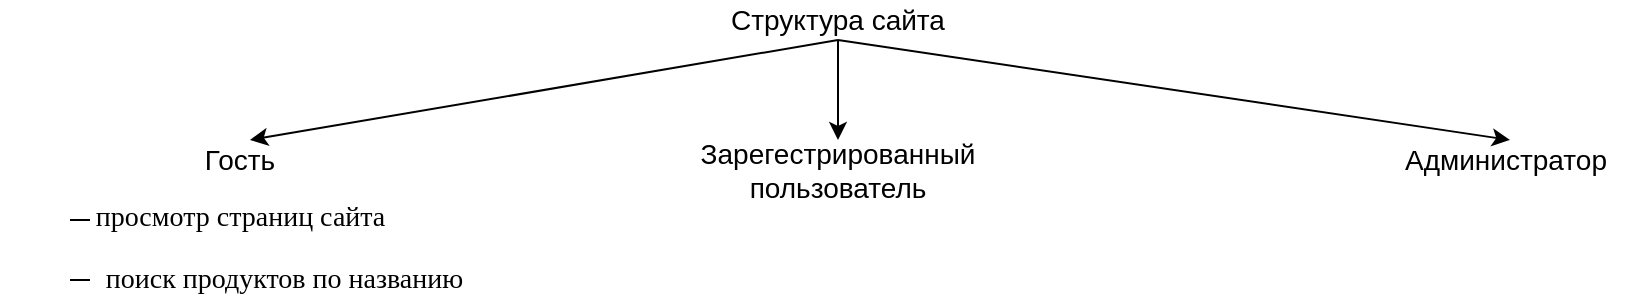 <mxfile version="14.0.1" type="device"><diagram id="NurQ5BKhSRoFNz9aTx6X" name="Page-1"><mxGraphModel dx="1115" dy="161" grid="1" gridSize="10" guides="1" tooltips="1" connect="1" arrows="1" fold="1" page="1" pageScale="1" pageWidth="827" pageHeight="1169" math="0" shadow="0"><root><mxCell id="0"/><mxCell id="1" parent="0"/><mxCell id="5GpsvwbdPoEuRb4DoWBJ-1" value="Структура сайта" style="text;html=1;strokeColor=none;fillColor=none;align=center;verticalAlign=middle;whiteSpace=wrap;rounded=0;fontSize=14;" vertex="1" parent="1"><mxGeometry x="331" y="50" width="166" height="20" as="geometry"/></mxCell><mxCell id="5GpsvwbdPoEuRb4DoWBJ-2" value="" style="endArrow=classic;html=1;fontSize=14;exitX=0.5;exitY=1;exitDx=0;exitDy=0;" edge="1" parent="1" source="5GpsvwbdPoEuRb4DoWBJ-1"><mxGeometry width="50" height="50" relative="1" as="geometry"><mxPoint x="390" y="220" as="sourcePoint"/><mxPoint x="414" y="120" as="targetPoint"/></mxGeometry></mxCell><mxCell id="5GpsvwbdPoEuRb4DoWBJ-3" value="" style="endArrow=classic;html=1;fontSize=14;exitX=0.5;exitY=1;exitDx=0;exitDy=0;" edge="1" parent="1" source="5GpsvwbdPoEuRb4DoWBJ-1"><mxGeometry width="50" height="50" relative="1" as="geometry"><mxPoint x="440" y="110" as="sourcePoint"/><mxPoint x="750" y="120" as="targetPoint"/></mxGeometry></mxCell><mxCell id="5GpsvwbdPoEuRb4DoWBJ-4" value="" style="endArrow=classic;html=1;fontSize=14;exitX=0.5;exitY=1;exitDx=0;exitDy=0;" edge="1" parent="1" source="5GpsvwbdPoEuRb4DoWBJ-1"><mxGeometry width="50" height="50" relative="1" as="geometry"><mxPoint x="280" y="190" as="sourcePoint"/><mxPoint x="120" y="120" as="targetPoint"/></mxGeometry></mxCell><mxCell id="5GpsvwbdPoEuRb4DoWBJ-5" value="Гость" style="text;html=1;strokeColor=none;fillColor=none;align=center;verticalAlign=middle;whiteSpace=wrap;rounded=0;fontSize=14;" vertex="1" parent="1"><mxGeometry x="80" y="120" width="70" height="20" as="geometry"/></mxCell><mxCell id="5GpsvwbdPoEuRb4DoWBJ-6" value="Зарегестрированный пользователь" style="text;html=1;strokeColor=none;fillColor=none;align=center;verticalAlign=middle;whiteSpace=wrap;rounded=0;fontSize=14;" vertex="1" parent="1"><mxGeometry x="331" y="120" width="166" height="30" as="geometry"/></mxCell><mxCell id="5GpsvwbdPoEuRb4DoWBJ-7" value="Администратор" style="text;html=1;strokeColor=none;fillColor=none;align=center;verticalAlign=middle;whiteSpace=wrap;rounded=0;fontSize=14;" vertex="1" parent="1"><mxGeometry x="680" y="120" width="136" height="20" as="geometry"/></mxCell><mxCell id="5GpsvwbdPoEuRb4DoWBJ-8" style="edgeStyle=orthogonalEdgeStyle;rounded=0;orthogonalLoop=1;jettySize=auto;html=1;exitX=0.5;exitY=1;exitDx=0;exitDy=0;fontSize=14;" edge="1" parent="1" source="5GpsvwbdPoEuRb4DoWBJ-7" target="5GpsvwbdPoEuRb4DoWBJ-7"><mxGeometry relative="1" as="geometry"/></mxCell><mxCell id="5GpsvwbdPoEuRb4DoWBJ-11" value="" style="endArrow=none;html=1;fontSize=14;" edge="1" parent="1"><mxGeometry width="50" height="50" relative="1" as="geometry"><mxPoint x="30" y="160" as="sourcePoint"/><mxPoint x="40" y="160" as="targetPoint"/></mxGeometry></mxCell><mxCell id="5GpsvwbdPoEuRb4DoWBJ-12" value="" style="endArrow=none;html=1;fontSize=14;" edge="1" parent="1"><mxGeometry width="50" height="50" relative="1" as="geometry"><mxPoint x="30" y="190" as="sourcePoint"/><mxPoint x="40" y="190" as="targetPoint"/></mxGeometry></mxCell><mxCell id="5GpsvwbdPoEuRb4DoWBJ-13" value="&lt;p style=&quot;margin: 7.65pt 0cm 0.0pt 36pt; text-indent: -18pt; font-size: 14px;&quot;&gt;&lt;span style=&quot;font-size: 14px; font-family: times, serif;&quot;&gt;просмотр страниц сайта&amp;nbsp;&lt;/span&gt;&lt;/p&gt;" style="text;html=1;strokeColor=none;fillColor=none;align=center;verticalAlign=middle;whiteSpace=wrap;rounded=0;fontSize=14;" vertex="1" parent="1"><mxGeometry x="10" y="140" width="190" height="25" as="geometry"/></mxCell><mxCell id="5GpsvwbdPoEuRb4DoWBJ-16" value="&lt;p style=&quot;margin: 7.75pt 0cm 0.0pt 36pt ; text-indent: -18pt ; font-size: 14px&quot;&gt;&lt;span style=&quot;font-family: &amp;#34;symbol&amp;#34; ; font-size: 14px&quot;&gt;&lt;span style=&quot;font-stretch: normal ; font-size: 14px ; line-height: normal ; font-family: &amp;#34;times new roman&amp;#34;&quot;&gt;&amp;nbsp; &amp;nbsp; &amp;nbsp;&lt;br style=&quot;font-size: 14px&quot;&gt;&lt;/span&gt;&lt;/span&gt;&lt;span style=&quot;font-size: 14px ; font-family: &amp;#34;times&amp;#34; , serif&quot;&gt;поиск продуктов по названию&amp;nbsp;&lt;/span&gt;&lt;/p&gt;" style="text;html=1;strokeColor=none;fillColor=none;align=center;verticalAlign=middle;whiteSpace=wrap;rounded=0;fontSize=14;" vertex="1" parent="1"><mxGeometry x="-5" y="165" width="240" height="20" as="geometry"/></mxCell></root></mxGraphModel></diagram></mxfile>